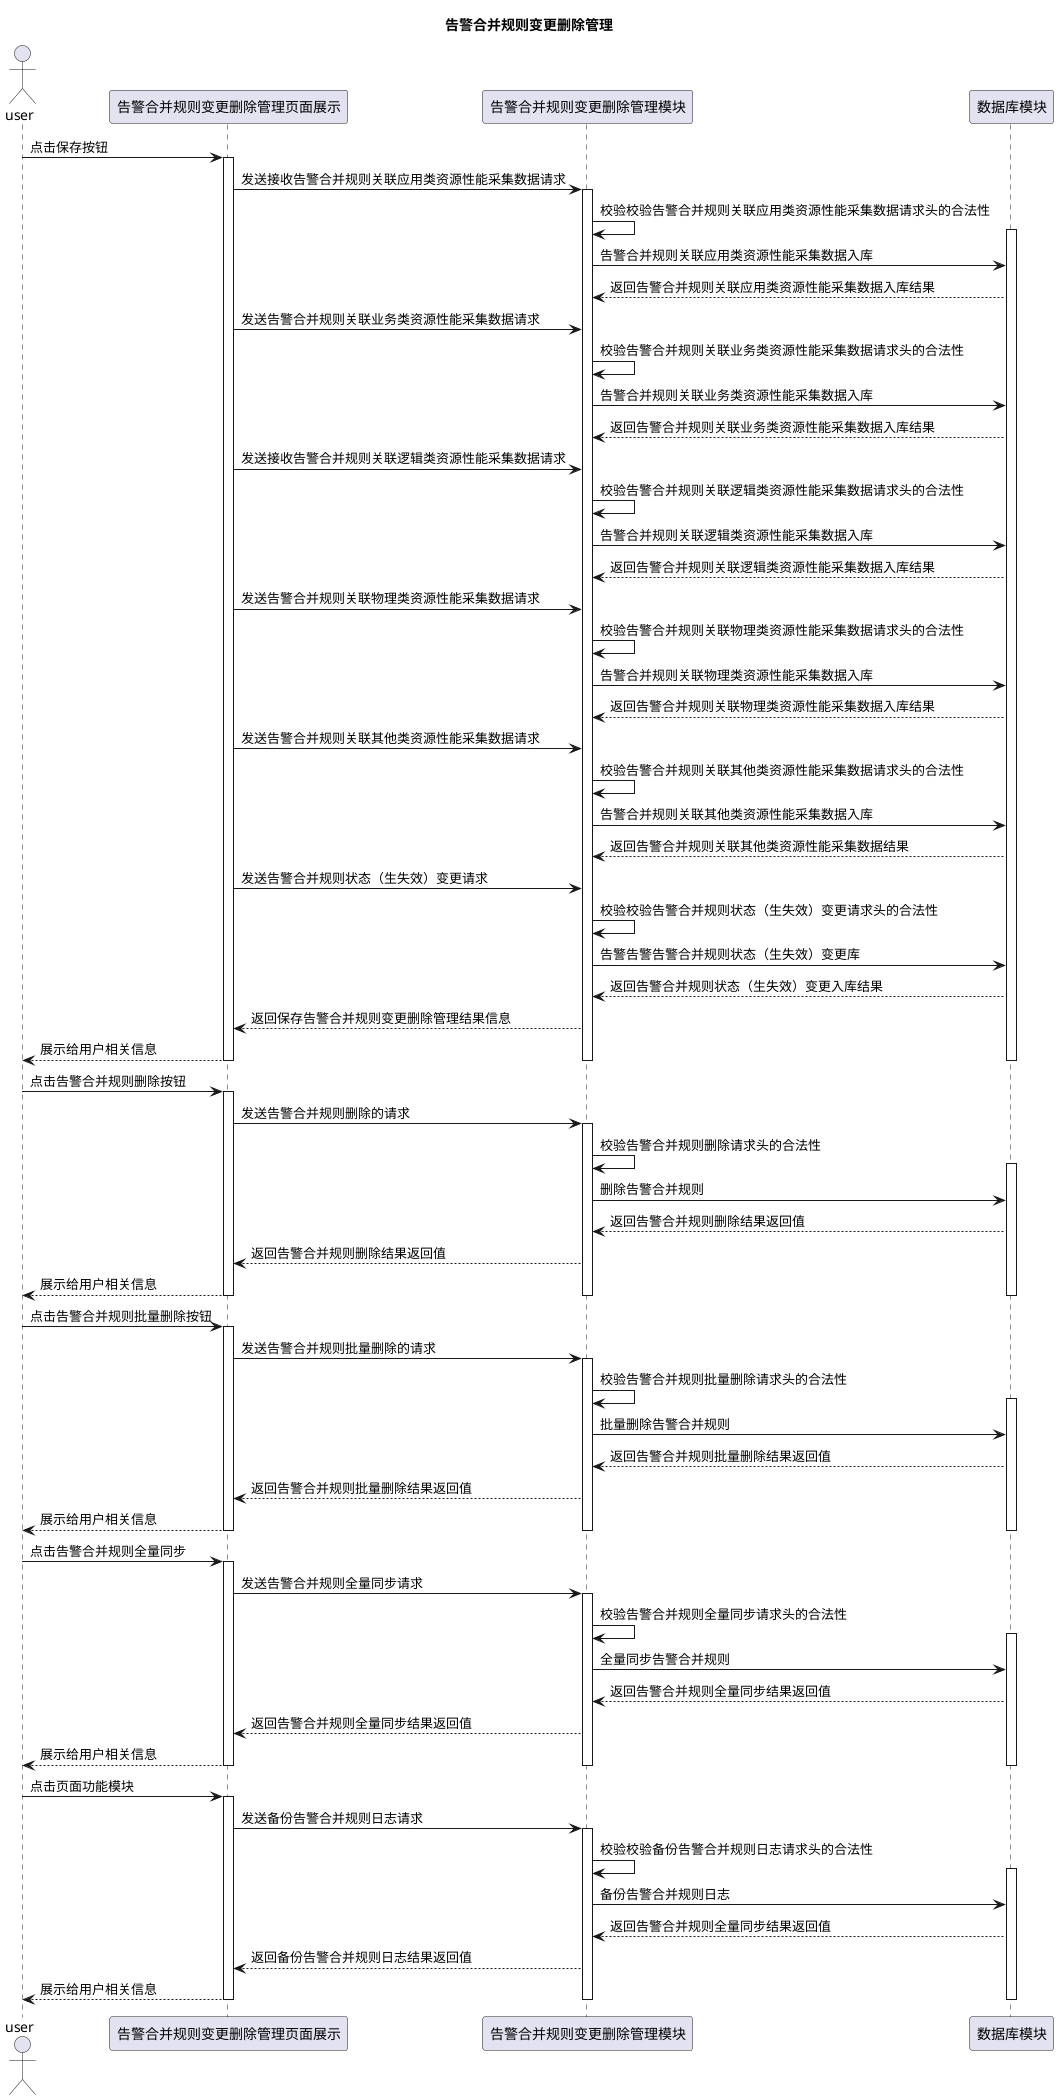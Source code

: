 @startuml
title 告警合并规则变更删除管理

actor user
participant "告警合并规则变更删除管理页面展示" as A
participant "告警合并规则变更删除管理模块" as B
participant "数据库模块" as C

user  -> A:点击保存按钮
activate A
A   -> B:发送接收告警合并规则关联应用类资源性能采集数据请求
activate B
B   -> B:校验校验告警合并规则关联应用类资源性能采集数据请求头的合法性
activate C
B   -> C:告警合并规则关联应用类资源性能采集数据入库
C --> B:返回告警合并规则关联应用类资源性能采集数据入库结果

A   -> B:发送告警合并规则关联业务类资源性能采集数据请求
B   -> B:校验告警合并规则关联业务类资源性能采集数据请求头的合法性
B   -> C:告警合并规则关联业务类资源性能采集数据入库
C --> B:返回告警合并规则关联业务类资源性能采集数据入库结果

A   -> B:发送接收告警合并规则关联逻辑类资源性能采集数据请求
B   -> B:校验告警合并规则关联逻辑类资源性能采集数据请求头的合法性
B   -> C:告警合并规则关联逻辑类资源性能采集数据入库
C --> B:返回告警合并规则关联逻辑类资源性能采集数据入库结果

A   -> B:发送告警合并规则关联物理类资源性能采集数据请求
B   -> B:校验告警合并规则关联物理类资源性能采集数据请求头的合法性
B   -> C:告警合并规则关联物理类资源性能采集数据入库
C --> B:返回告警合并规则关联物理类资源性能采集数据入库结果

A   -> B:发送告警合并规则关联其他类资源性能采集数据请求
B   -> B:校验告警合并规则关联其他类资源性能采集数据请求头的合法性
B   -> C:告警合并规则关联其他类资源性能采集数据入库
C --> B:返回告警合并规则关联其他类资源性能采集数据结果

A   -> B:发送告警合并规则状态（生失效）变更请求
B   -> B:校验校验告警合并规则状态（生失效）变更请求头的合法性
B   -> C:告警告警告警合并规则状态（生失效）变更库
C --> B:返回告警合并规则状态（生失效）变更入库结果


B   --> A:返回保存告警合并规则变更删除管理结果信息
A   --> user:展示给用户相关信息
deactivate A
deactivate B
deactivate C

user  -> A:点击告警合并规则删除按钮
activate A
A   -> B:发送告警合并规则删除的请求
activate B
B   -> B:校验告警合并规则删除请求头的合法性
activate C
B   -> C:删除告警合并规则
C --> B:返回告警合并规则删除结果返回值

B   --> A:返回告警合并规则删除结果返回值
A   --> user:展示给用户相关信息
deactivate A
deactivate B
deactivate C

user  -> A:点击告警合并规则批量删除按钮
activate A
A   -> B:发送告警合并规则批量删除的请求
activate B
B   -> B:校验告警合并规则批量删除请求头的合法性
activate C
B   -> C:批量删除告警合并规则
C --> B:返回告警合并规则批量删除结果返回值

B   --> A:返回告警合并规则批量删除结果返回值
A   --> user:展示给用户相关信息
deactivate A
deactivate B
deactivate C

user  -> A:点击告警合并规则全量同步
activate A
A   -> B:发送告警合并规则全量同步请求
activate B
B   -> B:校验告警合并规则全量同步请求头的合法性
activate C
B   -> C:全量同步告警合并规则
C --> B:返回告警合并规则全量同步结果返回值

B   --> A:返回告警合并规则全量同步结果返回值
A   --> user:展示给用户相关信息
deactivate A
deactivate B
deactivate C

user  -> A:点击页面功能模块
activate A
A   -> B:发送备份告警合并规则日志请求
activate B
B   -> B:校验校验备份告警合并规则日志请求头的合法性
activate C
B   -> C:备份告警合并规则日志
C --> B:返回告警合并规则全量同步结果返回值

B   --> A:返回备份告警合并规则日志结果返回值
A   --> user:展示给用户相关信息
deactivate A
deactivate B
deactivate C

@enduml